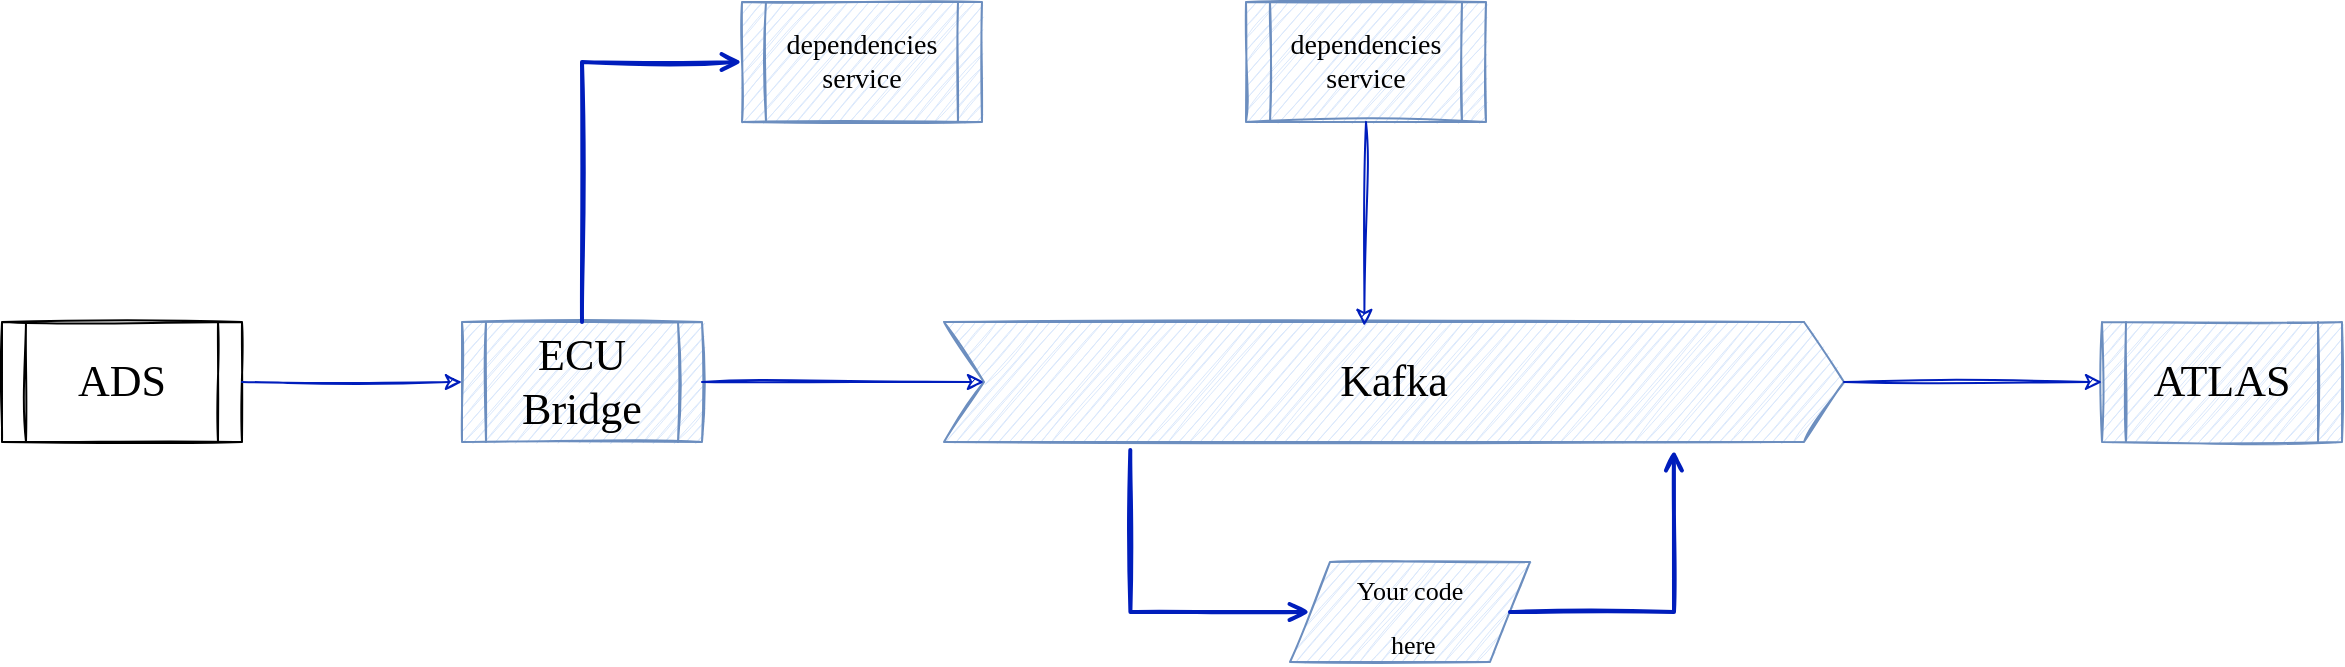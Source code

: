<mxfile version="15.8.2" type="device"><diagram id="YwGS95V7L74120_J-SSq" name="intro"><mxGraphModel dx="1422" dy="762" grid="1" gridSize="10" guides="1" tooltips="1" connect="1" arrows="1" fold="1" page="1" pageScale="1" pageWidth="1654" pageHeight="1169" math="0" shadow="0"><root><mxCell id="0"/><mxCell id="1" parent="0"/><mxCell id="z5FCvfFWmcggTqftbsSy-4" value="&lt;font face=&quot;pangolin, cursive&quot;&gt;ADS&lt;/font&gt;" style="shape=process;whiteSpace=wrap;html=1;backgroundOutline=1;sketch=1;fontSize=22;" vertex="1" parent="1"><mxGeometry x="90" y="300" width="120" height="60" as="geometry"/></mxCell><mxCell id="z5FCvfFWmcggTqftbsSy-5" value="&lt;font face=&quot;pangolin, cursive&quot;&gt;ECU Bridge&lt;/font&gt;" style="shape=process;whiteSpace=wrap;html=1;backgroundOutline=1;sketch=1;fontSize=22;fillColor=#dae8fc;strokeColor=#6c8ebf;" vertex="1" parent="1"><mxGeometry x="320" y="300" width="120" height="60" as="geometry"/></mxCell><mxCell id="z5FCvfFWmcggTqftbsSy-6" value="&lt;font face=&quot;pangolin, cursive&quot;&gt;Kafka&lt;/font&gt;" style="shape=step;perimeter=stepPerimeter;whiteSpace=wrap;html=1;fixedSize=1;sketch=1;fontSize=22;fillColor=#dae8fc;strokeColor=#6c8ebf;" vertex="1" parent="1"><mxGeometry x="561" y="300" width="450" height="60" as="geometry"/></mxCell><mxCell id="z5FCvfFWmcggTqftbsSy-7" value="&lt;font style=&quot;font-size: 13px ; line-height: 0.4&quot;&gt;&lt;font face=&quot;pangolin, cursive&quot; style=&quot;line-height: 0&quot;&gt;Your code&lt;br&gt;&amp;nbsp;here&lt;/font&gt;&lt;br&gt;&lt;/font&gt;" style="shape=parallelogram;perimeter=parallelogramPerimeter;whiteSpace=wrap;html=1;fixedSize=1;sketch=1;fontSize=22;size=20;fillColor=#dae8fc;strokeColor=#6c8ebf;" vertex="1" parent="1"><mxGeometry x="734" y="420" width="120" height="50" as="geometry"/></mxCell><mxCell id="z5FCvfFWmcggTqftbsSy-8" value="&lt;font style=&quot;font-size: 22px&quot; face=&quot;pangolin, cursive&quot;&gt;ATLAS&lt;/font&gt;" style="shape=process;whiteSpace=wrap;html=1;backgroundOutline=1;sketch=1;fontSize=13;fillColor=#dae8fc;strokeColor=#6c8ebf;" vertex="1" parent="1"><mxGeometry x="1140" y="300" width="120" height="60" as="geometry"/></mxCell><mxCell id="z5FCvfFWmcggTqftbsSy-9" value="&lt;font face=&quot;pangolin, cursive&quot; style=&quot;font-size: 14px&quot;&gt;dependencies&lt;br&gt;service&lt;/font&gt;" style="shape=process;whiteSpace=wrap;html=1;backgroundOutline=1;sketch=1;fontSize=13;fillColor=#dae8fc;strokeColor=#6c8ebf;" vertex="1" parent="1"><mxGeometry x="460" y="140" width="120" height="60" as="geometry"/></mxCell><mxCell id="z5FCvfFWmcggTqftbsSy-10" style="edgeStyle=orthogonalEdgeStyle;rounded=0;sketch=1;orthogonalLoop=1;jettySize=auto;html=1;shadow=0;labelBackgroundColor=none;fontFamily=Pangolin, cursive;fontSize=16;fontColor=#FFFFFF;endArrow=open;endFill=0;strokeWidth=2;align=center;exitX=0.5;exitY=0;exitDx=0;exitDy=0;strokeColor=#001DBC;entryX=0;entryY=0.5;entryDx=0;entryDy=0;fillColor=#0050ef;" edge="1" parent="1" source="z5FCvfFWmcggTqftbsSy-5" target="z5FCvfFWmcggTqftbsSy-9"><mxGeometry relative="1" as="geometry"><mxPoint x="180" y="200" as="sourcePoint"/><mxPoint x="400" y="140" as="targetPoint"/><Array as="points"><mxPoint x="380" y="170"/></Array></mxGeometry></mxCell><mxCell id="z5FCvfFWmcggTqftbsSy-11" value="" style="endArrow=classic;html=1;rounded=0;sketch=1;fontSize=13;exitX=1;exitY=0.5;exitDx=0;exitDy=0;entryX=0;entryY=0.5;entryDx=0;entryDy=0;strokeColor=#001DBC;fillColor=#0050ef;" edge="1" parent="1" source="z5FCvfFWmcggTqftbsSy-4" target="z5FCvfFWmcggTqftbsSy-5"><mxGeometry width="50" height="50" relative="1" as="geometry"><mxPoint x="700" y="200" as="sourcePoint"/><mxPoint x="750" y="150" as="targetPoint"/></mxGeometry></mxCell><mxCell id="z5FCvfFWmcggTqftbsSy-12" value="" style="endArrow=classic;html=1;rounded=0;sketch=1;fontSize=13;exitX=1;exitY=0.5;exitDx=0;exitDy=0;fillColor=#0050ef;strokeColor=#001DBC;" edge="1" parent="1" source="z5FCvfFWmcggTqftbsSy-5" target="z5FCvfFWmcggTqftbsSy-6"><mxGeometry width="50" height="50" relative="1" as="geometry"><mxPoint x="220" y="340" as="sourcePoint"/><mxPoint x="330" y="340" as="targetPoint"/></mxGeometry></mxCell><mxCell id="z5FCvfFWmcggTqftbsSy-13" style="edgeStyle=orthogonalEdgeStyle;rounded=0;sketch=1;orthogonalLoop=1;jettySize=auto;html=1;shadow=0;labelBackgroundColor=none;fontFamily=Pangolin, cursive;fontSize=16;fontColor=#FFFFFF;endArrow=open;endFill=0;strokeWidth=2;align=center;exitX=0.207;exitY=1.067;exitDx=0;exitDy=0;strokeColor=#001DBC;exitPerimeter=0;entryX=0;entryY=0.5;entryDx=0;entryDy=0;fillColor=#0050ef;" edge="1" parent="1" source="z5FCvfFWmcggTqftbsSy-6" target="z5FCvfFWmcggTqftbsSy-7"><mxGeometry relative="1" as="geometry"><mxPoint x="720" y="530" as="sourcePoint"/><mxPoint x="720" y="470" as="targetPoint"/><Array as="points"><mxPoint x="654" y="445"/></Array></mxGeometry></mxCell><mxCell id="z5FCvfFWmcggTqftbsSy-14" style="edgeStyle=orthogonalEdgeStyle;rounded=0;sketch=1;orthogonalLoop=1;jettySize=auto;html=1;shadow=0;labelBackgroundColor=none;fontFamily=Pangolin, cursive;fontSize=16;fontColor=#FFFFFF;endArrow=open;endFill=0;strokeWidth=2;align=center;strokeColor=#001DBC;entryX=0.811;entryY=1.067;entryDx=0;entryDy=0;entryPerimeter=0;exitX=1;exitY=0.5;exitDx=0;exitDy=0;fillColor=#0050ef;" edge="1" parent="1" source="z5FCvfFWmcggTqftbsSy-7" target="z5FCvfFWmcggTqftbsSy-6"><mxGeometry relative="1" as="geometry"><mxPoint x="850" y="450" as="sourcePoint"/><mxPoint x="882.85" y="530.98" as="targetPoint"/><Array as="points"><mxPoint x="926" y="445"/></Array></mxGeometry></mxCell><mxCell id="z5FCvfFWmcggTqftbsSy-15" value="" style="endArrow=classic;html=1;rounded=0;sketch=1;fontSize=13;exitX=1;exitY=0.5;exitDx=0;exitDy=0;entryX=0;entryY=0.5;entryDx=0;entryDy=0;fillColor=#0050ef;strokeColor=#001DBC;" edge="1" parent="1" source="z5FCvfFWmcggTqftbsSy-6" target="z5FCvfFWmcggTqftbsSy-8"><mxGeometry width="50" height="50" relative="1" as="geometry"><mxPoint x="1030" y="310" as="sourcePoint"/><mxPoint x="1171" y="310" as="targetPoint"/></mxGeometry></mxCell><mxCell id="z5FCvfFWmcggTqftbsSy-17" value="&lt;font face=&quot;pangolin, cursive&quot; style=&quot;font-size: 14px&quot;&gt;dependencies&lt;br&gt;service&lt;/font&gt;" style="shape=process;whiteSpace=wrap;html=1;backgroundOutline=1;sketch=1;fontSize=13;fillColor=#dae8fc;strokeColor=#6c8ebf;" vertex="1" parent="1"><mxGeometry x="712" y="140" width="120" height="60" as="geometry"/></mxCell><mxCell id="z5FCvfFWmcggTqftbsSy-18" value="" style="endArrow=classic;html=1;rounded=0;sketch=1;fontSize=13;exitX=0.5;exitY=1;exitDx=0;exitDy=0;fillColor=#0050ef;strokeColor=#001DBC;entryX=0.467;entryY=0.033;entryDx=0;entryDy=0;entryPerimeter=0;" edge="1" parent="1" source="z5FCvfFWmcggTqftbsSy-17" target="z5FCvfFWmcggTqftbsSy-6"><mxGeometry width="50" height="50" relative="1" as="geometry"><mxPoint x="450" y="340" as="sourcePoint"/><mxPoint x="591" y="340" as="targetPoint"/></mxGeometry></mxCell></root></mxGraphModel></diagram></mxfile>